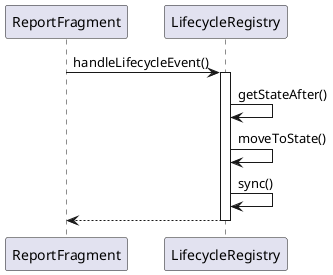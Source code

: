 @startuml
participant ReportFragment as a
participant LifecycleRegistry as b

a->b : handleLifecycleEvent()
activate b
b->b : getStateAfter()
b->b : moveToState()
b->b : sync()
return
@enduml
